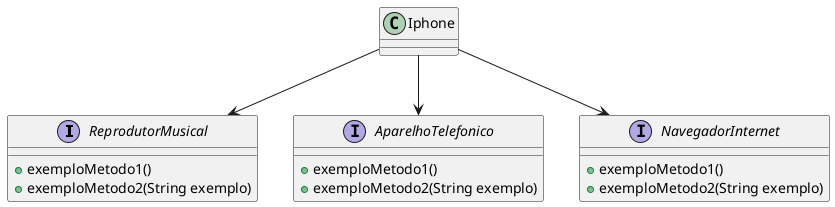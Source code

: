 @startuml

interface ReprodutorMusical {
    +exemploMetodo1()
    +exemploMetodo2(String exemplo)
}

interface AparelhoTelefonico {
    +exemploMetodo1()
    +exemploMetodo2(String exemplo)
}

interface NavegadorInternet {
    +exemploMetodo1()
    +exemploMetodo2(String exemplo)
}

class Iphone {}

Iphone --> ReprodutorMusical
Iphone --> AparelhoTelefonico
Iphone --> NavegadorInternet

@enduml
